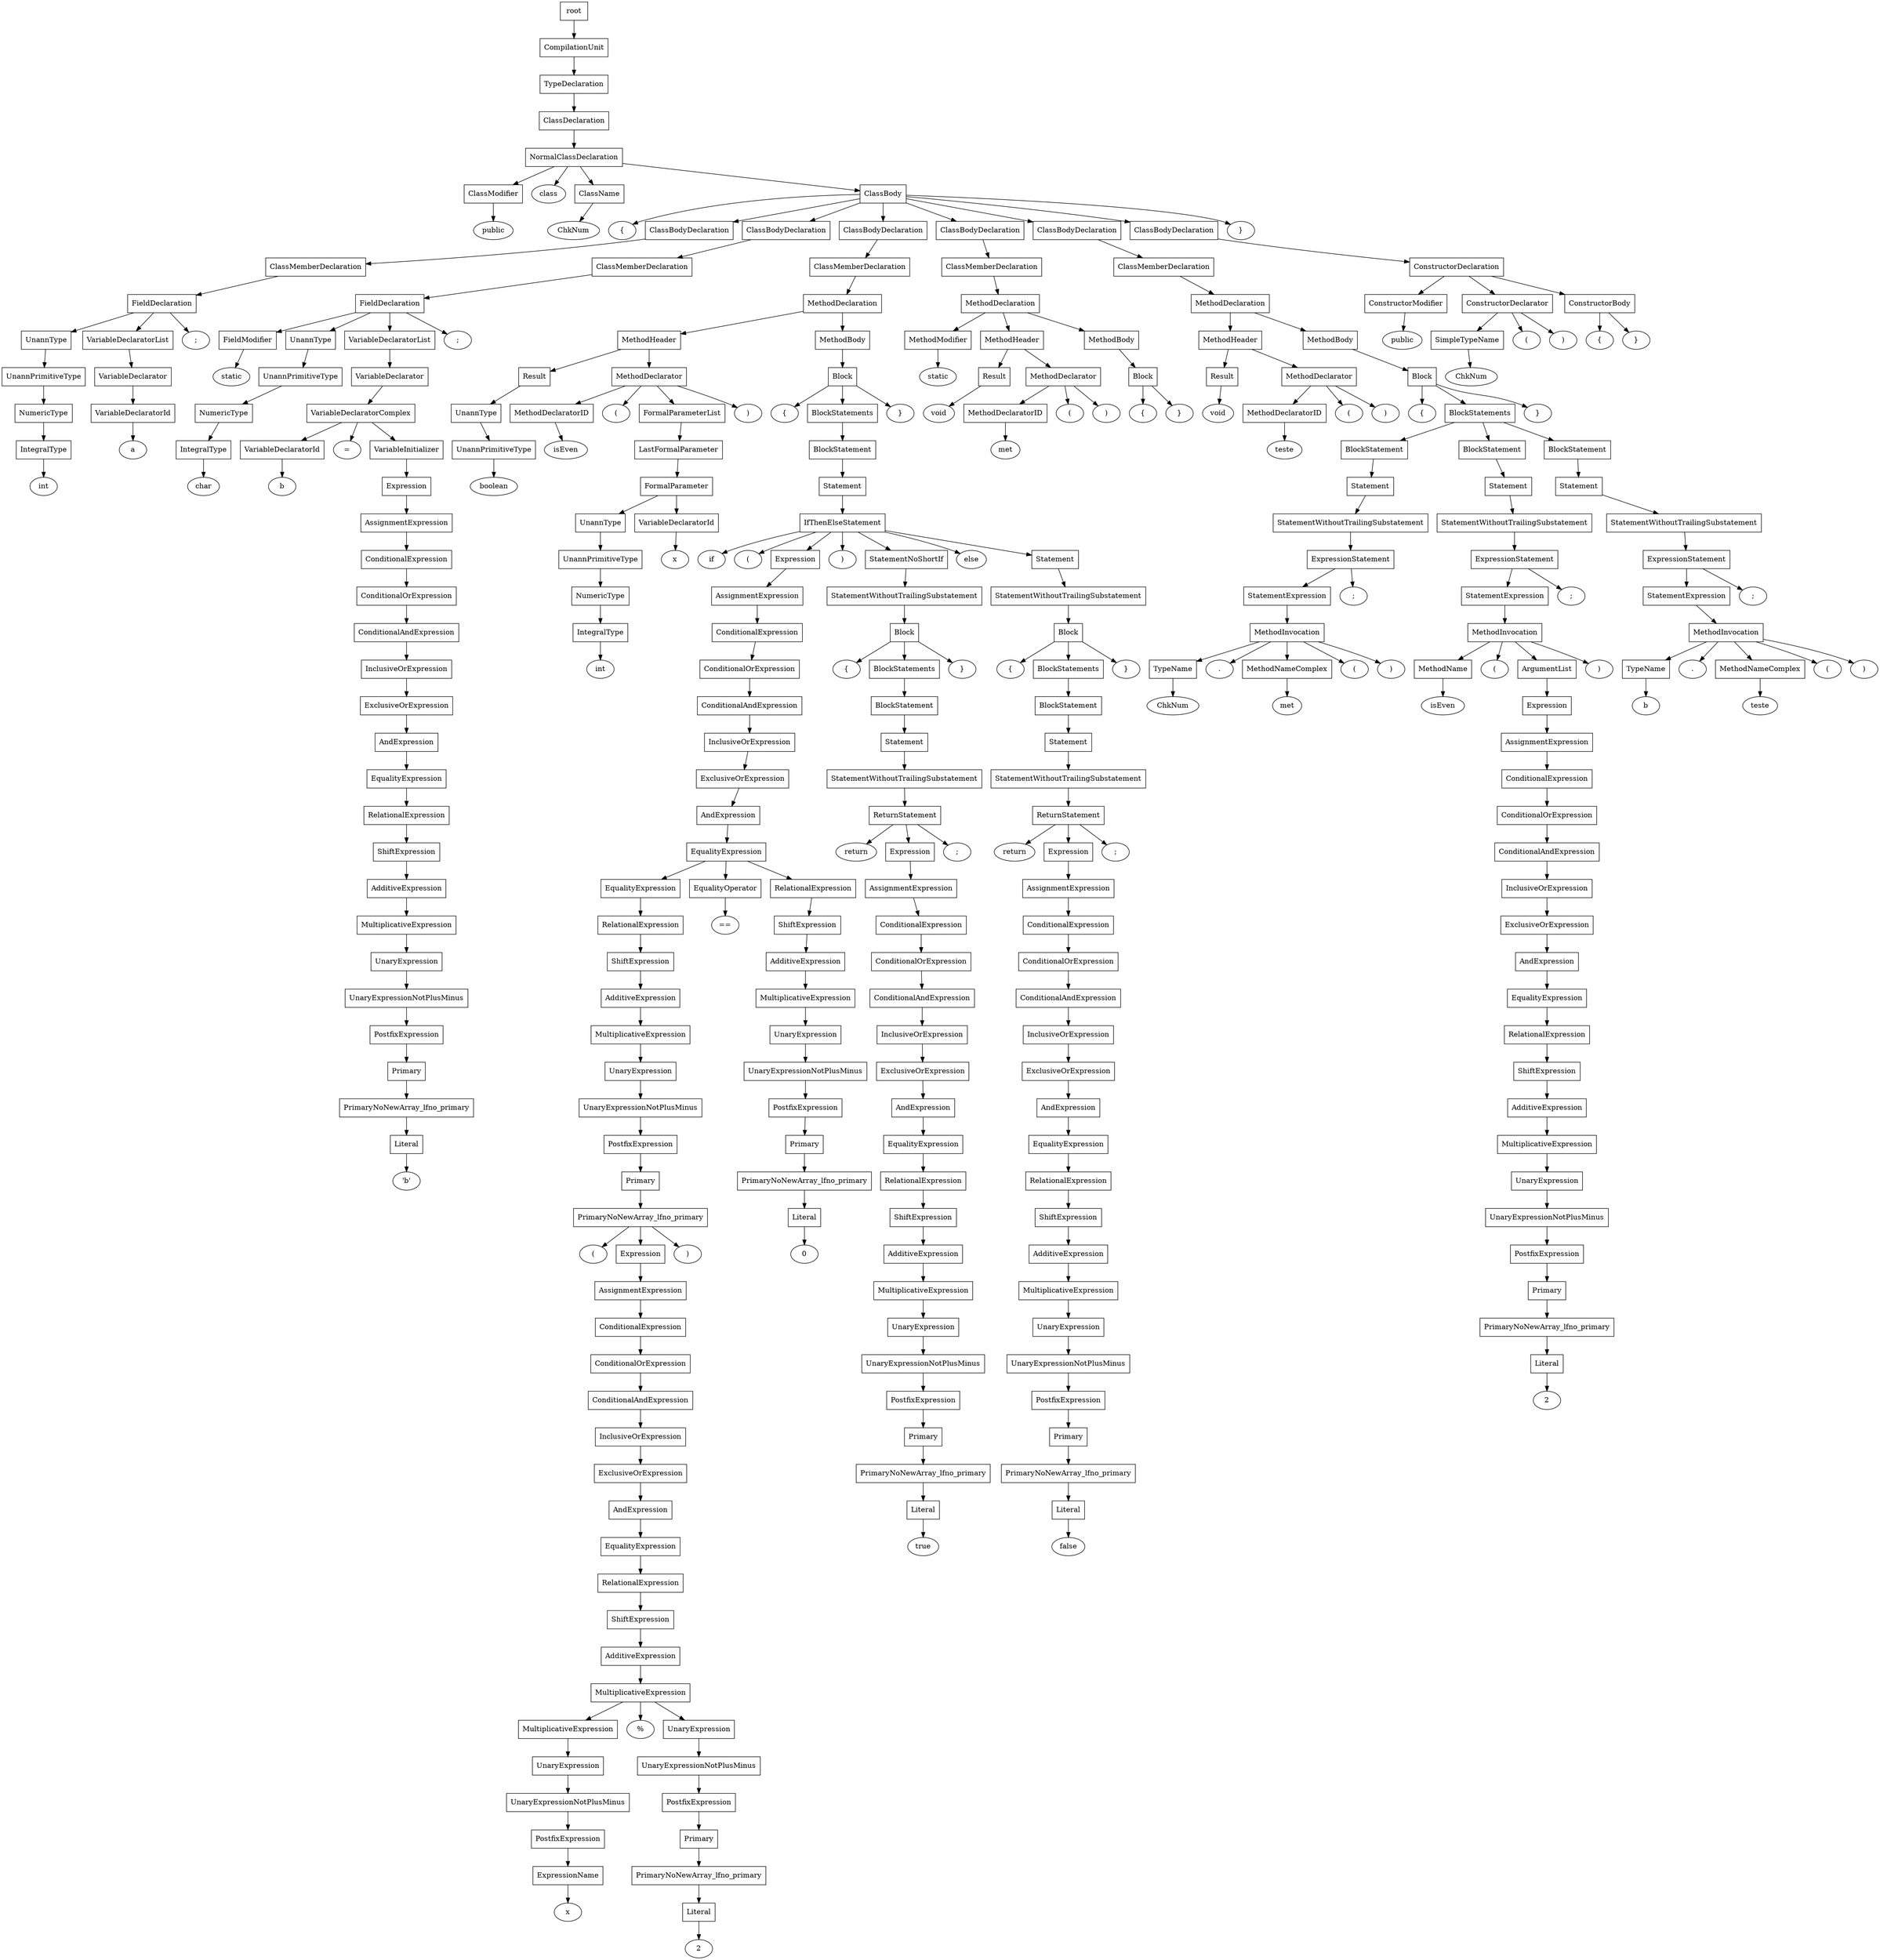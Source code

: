 digraph G {
	splines="TRUE";
	n_0 [label="root", shape="rectangle"]
	n_0 -> n_1
	n_1 [label="CompilationUnit", shape="rectangle"]
	n_1 -> n_2
	n_2 [label="TypeDeclaration", shape="rectangle"]
	n_2 -> n_3
	n_3 [label="ClassDeclaration", shape="rectangle"]
	n_3 -> n_4
	n_4 [label="NormalClassDeclaration", shape="rectangle"]
	n_4 -> n_5
	n_5 [label="ClassModifier", shape="rectangle"]
	n_5 -> n_9
	n_9 [label="public", shape="ellipse"]
	n_4 -> n_6
	n_6 [label="class", shape="ellipse"]
	n_4 -> n_7
	n_7 [label="ClassName", shape="rectangle"]
	n_7 -> n_10
	n_10 [label="ChkNum", shape="ellipse"]
	n_4 -> n_8
	n_8 [label="ClassBody", shape="rectangle"]
	n_8 -> n_11
	n_11 [label="{", shape="ellipse"]
	n_8 -> n_12
	n_12 [label="ClassBodyDeclaration", shape="rectangle"]
	n_12 -> n_19
	n_19 [label="ClassMemberDeclaration", shape="rectangle"]
	n_19 -> n_25
	n_25 [label="FieldDeclaration", shape="rectangle"]
	n_25 -> n_33
	n_33 [label="UnannType", shape="rectangle"]
	n_33 -> n_53
	n_53 [label="UnannPrimitiveType", shape="rectangle"]
	n_53 -> n_69
	n_69 [label="NumericType", shape="rectangle"]
	n_69 -> n_94
	n_94 [label="IntegralType", shape="rectangle"]
	n_94 -> n_109
	n_109 [label="int", shape="ellipse"]
	n_25 -> n_34
	n_34 [label="VariableDeclaratorList", shape="rectangle"]
	n_34 -> n_54
	n_54 [label="VariableDeclarator", shape="rectangle"]
	n_54 -> n_70
	n_70 [label="VariableDeclaratorId", shape="rectangle"]
	n_70 -> n_95
	n_95 [label="a", shape="ellipse"]
	n_25 -> n_35
	n_35 [label=";", shape="ellipse"]
	n_8 -> n_13
	n_13 [label="ClassBodyDeclaration", shape="rectangle"]
	n_13 -> n_20
	n_20 [label="ClassMemberDeclaration", shape="rectangle"]
	n_20 -> n_26
	n_26 [label="FieldDeclaration", shape="rectangle"]
	n_26 -> n_36
	n_36 [label="FieldModifier", shape="rectangle"]
	n_36 -> n_55
	n_55 [label="static", shape="ellipse"]
	n_26 -> n_37
	n_37 [label="UnannType", shape="rectangle"]
	n_37 -> n_56
	n_56 [label="UnannPrimitiveType", shape="rectangle"]
	n_56 -> n_71
	n_71 [label="NumericType", shape="rectangle"]
	n_71 -> n_96
	n_96 [label="IntegralType", shape="rectangle"]
	n_96 -> n_110
	n_110 [label="char", shape="ellipse"]
	n_26 -> n_38
	n_38 [label="VariableDeclaratorList", shape="rectangle"]
	n_38 -> n_57
	n_57 [label="VariableDeclarator", shape="rectangle"]
	n_57 -> n_72
	n_72 [label="VariableDeclaratorComplex", shape="rectangle"]
	n_72 -> n_97
	n_97 [label="VariableDeclaratorId", shape="rectangle"]
	n_97 -> n_111
	n_111 [label="b", shape="ellipse"]
	n_72 -> n_98
	n_98 [label="=", shape="ellipse"]
	n_72 -> n_99
	n_99 [label="VariableInitializer", shape="rectangle"]
	n_99 -> n_112
	n_112 [label="Expression", shape="rectangle"]
	n_112 -> n_119
	n_119 [label="AssignmentExpression", shape="rectangle"]
	n_119 -> n_126
	n_126 [label="ConditionalExpression", shape="rectangle"]
	n_126 -> n_139
	n_139 [label="ConditionalOrExpression", shape="rectangle"]
	n_139 -> n_150
	n_150 [label="ConditionalAndExpression", shape="rectangle"]
	n_150 -> n_158
	n_158 [label="InclusiveOrExpression", shape="rectangle"]
	n_158 -> n_181
	n_181 [label="ExclusiveOrExpression", shape="rectangle"]
	n_181 -> n_191
	n_191 [label="AndExpression", shape="rectangle"]
	n_191 -> n_196
	n_196 [label="EqualityExpression", shape="rectangle"]
	n_196 -> n_201
	n_201 [label="RelationalExpression", shape="rectangle"]
	n_201 -> n_206
	n_206 [label="ShiftExpression", shape="rectangle"]
	n_206 -> n_215
	n_215 [label="AdditiveExpression", shape="rectangle"]
	n_215 -> n_222
	n_222 [label="MultiplicativeExpression", shape="rectangle"]
	n_222 -> n_229
	n_229 [label="UnaryExpression", shape="rectangle"]
	n_229 -> n_235
	n_235 [label="UnaryExpressionNotPlusMinus", shape="rectangle"]
	n_235 -> n_241
	n_241 [label="PostfixExpression", shape="rectangle"]
	n_241 -> n_247
	n_247 [label="Primary", shape="rectangle"]
	n_247 -> n_253
	n_253 [label="PrimaryNoNewArray_lfno_primary", shape="rectangle"]
	n_253 -> n_259
	n_259 [label="Literal", shape="rectangle"]
	n_259 -> n_265
	n_265 [label="'b'", shape="ellipse"]
	n_26 -> n_39
	n_39 [label=";", shape="ellipse"]
	n_8 -> n_14
	n_14 [label="ClassBodyDeclaration", shape="rectangle"]
	n_14 -> n_21
	n_21 [label="ClassMemberDeclaration", shape="rectangle"]
	n_21 -> n_27
	n_27 [label="MethodDeclaration", shape="rectangle"]
	n_27 -> n_40
	n_40 [label="MethodHeader", shape="rectangle"]
	n_40 -> n_58
	n_58 [label="Result", shape="rectangle"]
	n_58 -> n_73
	n_73 [label="UnannType", shape="rectangle"]
	n_73 -> n_100
	n_100 [label="UnannPrimitiveType", shape="rectangle"]
	n_100 -> n_113
	n_113 [label="boolean", shape="ellipse"]
	n_40 -> n_59
	n_59 [label="MethodDeclarator", shape="rectangle"]
	n_59 -> n_74
	n_74 [label="MethodDeclaratorID", shape="rectangle"]
	n_74 -> n_101
	n_101 [label="isEven", shape="ellipse"]
	n_59 -> n_75
	n_75 [label="(", shape="ellipse"]
	n_59 -> n_76
	n_76 [label="FormalParameterList", shape="rectangle"]
	n_76 -> n_102
	n_102 [label="LastFormalParameter", shape="rectangle"]
	n_102 -> n_114
	n_114 [label="FormalParameter", shape="rectangle"]
	n_114 -> n_120
	n_120 [label="UnannType", shape="rectangle"]
	n_120 -> n_127
	n_127 [label="UnannPrimitiveType", shape="rectangle"]
	n_127 -> n_140
	n_140 [label="NumericType", shape="rectangle"]
	n_140 -> n_151
	n_151 [label="IntegralType", shape="rectangle"]
	n_151 -> n_159
	n_159 [label="int", shape="ellipse"]
	n_114 -> n_121
	n_121 [label="VariableDeclaratorId", shape="rectangle"]
	n_121 -> n_128
	n_128 [label="x", shape="ellipse"]
	n_59 -> n_77
	n_77 [label=")", shape="ellipse"]
	n_27 -> n_41
	n_41 [label="MethodBody", shape="rectangle"]
	n_41 -> n_60
	n_60 [label="Block", shape="rectangle"]
	n_60 -> n_78
	n_78 [label="{", shape="ellipse"]
	n_60 -> n_79
	n_79 [label="BlockStatements", shape="rectangle"]
	n_79 -> n_103
	n_103 [label="BlockStatement", shape="rectangle"]
	n_103 -> n_115
	n_115 [label="Statement", shape="rectangle"]
	n_115 -> n_122
	n_122 [label="IfThenElseStatement", shape="rectangle"]
	n_122 -> n_129
	n_129 [label="if", shape="ellipse"]
	n_122 -> n_130
	n_130 [label="(", shape="ellipse"]
	n_122 -> n_131
	n_131 [label="Expression", shape="rectangle"]
	n_131 -> n_141
	n_141 [label="AssignmentExpression", shape="rectangle"]
	n_141 -> n_152
	n_152 [label="ConditionalExpression", shape="rectangle"]
	n_152 -> n_160
	n_160 [label="ConditionalOrExpression", shape="rectangle"]
	n_160 -> n_182
	n_182 [label="ConditionalAndExpression", shape="rectangle"]
	n_182 -> n_192
	n_192 [label="InclusiveOrExpression", shape="rectangle"]
	n_192 -> n_197
	n_197 [label="ExclusiveOrExpression", shape="rectangle"]
	n_197 -> n_202
	n_202 [label="AndExpression", shape="rectangle"]
	n_202 -> n_207
	n_207 [label="EqualityExpression", shape="rectangle"]
	n_207 -> n_216
	n_216 [label="EqualityExpression", shape="rectangle"]
	n_216 -> n_223
	n_223 [label="RelationalExpression", shape="rectangle"]
	n_223 -> n_230
	n_230 [label="ShiftExpression", shape="rectangle"]
	n_230 -> n_236
	n_236 [label="AdditiveExpression", shape="rectangle"]
	n_236 -> n_242
	n_242 [label="MultiplicativeExpression", shape="rectangle"]
	n_242 -> n_248
	n_248 [label="UnaryExpression", shape="rectangle"]
	n_248 -> n_254
	n_254 [label="UnaryExpressionNotPlusMinus", shape="rectangle"]
	n_254 -> n_260
	n_260 [label="PostfixExpression", shape="rectangle"]
	n_260 -> n_266
	n_266 [label="Primary", shape="rectangle"]
	n_266 -> n_271
	n_271 [label="PrimaryNoNewArray_lfno_primary", shape="rectangle"]
	n_271 -> n_276
	n_276 [label="(", shape="ellipse"]
	n_271 -> n_277
	n_277 [label="Expression", shape="rectangle"]
	n_277 -> n_283
	n_283 [label="AssignmentExpression", shape="rectangle"]
	n_283 -> n_287
	n_287 [label="ConditionalExpression", shape="rectangle"]
	n_287 -> n_291
	n_291 [label="ConditionalOrExpression", shape="rectangle"]
	n_291 -> n_295
	n_295 [label="ConditionalAndExpression", shape="rectangle"]
	n_295 -> n_299
	n_299 [label="InclusiveOrExpression", shape="rectangle"]
	n_299 -> n_302
	n_302 [label="ExclusiveOrExpression", shape="rectangle"]
	n_302 -> n_305
	n_305 [label="AndExpression", shape="rectangle"]
	n_305 -> n_308
	n_308 [label="EqualityExpression", shape="rectangle"]
	n_308 -> n_311
	n_311 [label="RelationalExpression", shape="rectangle"]
	n_311 -> n_312
	n_312 [label="ShiftExpression", shape="rectangle"]
	n_312 -> n_313
	n_313 [label="AdditiveExpression", shape="rectangle"]
	n_313 -> n_314
	n_314 [label="MultiplicativeExpression", shape="rectangle"]
	n_314 -> n_315
	n_315 [label="MultiplicativeExpression", shape="rectangle"]
	n_315 -> n_318
	n_318 [label="UnaryExpression", shape="rectangle"]
	n_318 -> n_320
	n_320 [label="UnaryExpressionNotPlusMinus", shape="rectangle"]
	n_320 -> n_322
	n_322 [label="PostfixExpression", shape="rectangle"]
	n_322 -> n_324
	n_324 [label="ExpressionName", shape="rectangle"]
	n_324 -> n_326
	n_326 [label="x", shape="ellipse"]
	n_314 -> n_316
	n_316 [label="%", shape="ellipse"]
	n_314 -> n_317
	n_317 [label="UnaryExpression", shape="rectangle"]
	n_317 -> n_319
	n_319 [label="UnaryExpressionNotPlusMinus", shape="rectangle"]
	n_319 -> n_321
	n_321 [label="PostfixExpression", shape="rectangle"]
	n_321 -> n_323
	n_323 [label="Primary", shape="rectangle"]
	n_323 -> n_325
	n_325 [label="PrimaryNoNewArray_lfno_primary", shape="rectangle"]
	n_325 -> n_327
	n_327 [label="Literal", shape="rectangle"]
	n_327 -> n_328
	n_328 [label="2", shape="ellipse"]
	n_271 -> n_278
	n_278 [label=")", shape="ellipse"]
	n_207 -> n_217
	n_217 [label="EqualityOperator", shape="rectangle"]
	n_217 -> n_224
	n_224 [label="==", shape="ellipse"]
	n_207 -> n_218
	n_218 [label="RelationalExpression", shape="rectangle"]
	n_218 -> n_225
	n_225 [label="ShiftExpression", shape="rectangle"]
	n_225 -> n_231
	n_231 [label="AdditiveExpression", shape="rectangle"]
	n_231 -> n_237
	n_237 [label="MultiplicativeExpression", shape="rectangle"]
	n_237 -> n_243
	n_243 [label="UnaryExpression", shape="rectangle"]
	n_243 -> n_249
	n_249 [label="UnaryExpressionNotPlusMinus", shape="rectangle"]
	n_249 -> n_255
	n_255 [label="PostfixExpression", shape="rectangle"]
	n_255 -> n_261
	n_261 [label="Primary", shape="rectangle"]
	n_261 -> n_267
	n_267 [label="PrimaryNoNewArray_lfno_primary", shape="rectangle"]
	n_267 -> n_272
	n_272 [label="Literal", shape="rectangle"]
	n_272 -> n_279
	n_279 [label="0", shape="ellipse"]
	n_122 -> n_132
	n_132 [label=")", shape="ellipse"]
	n_122 -> n_133
	n_133 [label="StatementNoShortIf", shape="rectangle"]
	n_133 -> n_142
	n_142 [label="StatementWithoutTrailingSubstatement", shape="rectangle"]
	n_142 -> n_153
	n_153 [label="Block", shape="rectangle"]
	n_153 -> n_161
	n_161 [label="{", shape="ellipse"]
	n_153 -> n_162
	n_162 [label="BlockStatements", shape="rectangle"]
	n_162 -> n_183
	n_183 [label="BlockStatement", shape="rectangle"]
	n_183 -> n_193
	n_193 [label="Statement", shape="rectangle"]
	n_193 -> n_198
	n_198 [label="StatementWithoutTrailingSubstatement", shape="rectangle"]
	n_198 -> n_203
	n_203 [label="ReturnStatement", shape="rectangle"]
	n_203 -> n_208
	n_208 [label="return", shape="ellipse"]
	n_203 -> n_209
	n_209 [label="Expression", shape="rectangle"]
	n_209 -> n_219
	n_219 [label="AssignmentExpression", shape="rectangle"]
	n_219 -> n_226
	n_226 [label="ConditionalExpression", shape="rectangle"]
	n_226 -> n_232
	n_232 [label="ConditionalOrExpression", shape="rectangle"]
	n_232 -> n_238
	n_238 [label="ConditionalAndExpression", shape="rectangle"]
	n_238 -> n_244
	n_244 [label="InclusiveOrExpression", shape="rectangle"]
	n_244 -> n_250
	n_250 [label="ExclusiveOrExpression", shape="rectangle"]
	n_250 -> n_256
	n_256 [label="AndExpression", shape="rectangle"]
	n_256 -> n_262
	n_262 [label="EqualityExpression", shape="rectangle"]
	n_262 -> n_268
	n_268 [label="RelationalExpression", shape="rectangle"]
	n_268 -> n_273
	n_273 [label="ShiftExpression", shape="rectangle"]
	n_273 -> n_280
	n_280 [label="AdditiveExpression", shape="rectangle"]
	n_280 -> n_284
	n_284 [label="MultiplicativeExpression", shape="rectangle"]
	n_284 -> n_288
	n_288 [label="UnaryExpression", shape="rectangle"]
	n_288 -> n_292
	n_292 [label="UnaryExpressionNotPlusMinus", shape="rectangle"]
	n_292 -> n_296
	n_296 [label="PostfixExpression", shape="rectangle"]
	n_296 -> n_300
	n_300 [label="Primary", shape="rectangle"]
	n_300 -> n_303
	n_303 [label="PrimaryNoNewArray_lfno_primary", shape="rectangle"]
	n_303 -> n_306
	n_306 [label="Literal", shape="rectangle"]
	n_306 -> n_309
	n_309 [label="true", shape="ellipse"]
	n_203 -> n_210
	n_210 [label=";", shape="ellipse"]
	n_153 -> n_163
	n_163 [label="}", shape="ellipse"]
	n_122 -> n_134
	n_134 [label="else", shape="ellipse"]
	n_122 -> n_135
	n_135 [label="Statement", shape="rectangle"]
	n_135 -> n_143
	n_143 [label="StatementWithoutTrailingSubstatement", shape="rectangle"]
	n_143 -> n_154
	n_154 [label="Block", shape="rectangle"]
	n_154 -> n_164
	n_164 [label="{", shape="ellipse"]
	n_154 -> n_165
	n_165 [label="BlockStatements", shape="rectangle"]
	n_165 -> n_184
	n_184 [label="BlockStatement", shape="rectangle"]
	n_184 -> n_194
	n_194 [label="Statement", shape="rectangle"]
	n_194 -> n_199
	n_199 [label="StatementWithoutTrailingSubstatement", shape="rectangle"]
	n_199 -> n_204
	n_204 [label="ReturnStatement", shape="rectangle"]
	n_204 -> n_211
	n_211 [label="return", shape="ellipse"]
	n_204 -> n_212
	n_212 [label="Expression", shape="rectangle"]
	n_212 -> n_220
	n_220 [label="AssignmentExpression", shape="rectangle"]
	n_220 -> n_227
	n_227 [label="ConditionalExpression", shape="rectangle"]
	n_227 -> n_233
	n_233 [label="ConditionalOrExpression", shape="rectangle"]
	n_233 -> n_239
	n_239 [label="ConditionalAndExpression", shape="rectangle"]
	n_239 -> n_245
	n_245 [label="InclusiveOrExpression", shape="rectangle"]
	n_245 -> n_251
	n_251 [label="ExclusiveOrExpression", shape="rectangle"]
	n_251 -> n_257
	n_257 [label="AndExpression", shape="rectangle"]
	n_257 -> n_263
	n_263 [label="EqualityExpression", shape="rectangle"]
	n_263 -> n_269
	n_269 [label="RelationalExpression", shape="rectangle"]
	n_269 -> n_274
	n_274 [label="ShiftExpression", shape="rectangle"]
	n_274 -> n_281
	n_281 [label="AdditiveExpression", shape="rectangle"]
	n_281 -> n_285
	n_285 [label="MultiplicativeExpression", shape="rectangle"]
	n_285 -> n_289
	n_289 [label="UnaryExpression", shape="rectangle"]
	n_289 -> n_293
	n_293 [label="UnaryExpressionNotPlusMinus", shape="rectangle"]
	n_293 -> n_297
	n_297 [label="PostfixExpression", shape="rectangle"]
	n_297 -> n_301
	n_301 [label="Primary", shape="rectangle"]
	n_301 -> n_304
	n_304 [label="PrimaryNoNewArray_lfno_primary", shape="rectangle"]
	n_304 -> n_307
	n_307 [label="Literal", shape="rectangle"]
	n_307 -> n_310
	n_310 [label="false", shape="ellipse"]
	n_204 -> n_213
	n_213 [label=";", shape="ellipse"]
	n_154 -> n_166
	n_166 [label="}", shape="ellipse"]
	n_60 -> n_80
	n_80 [label="}", shape="ellipse"]
	n_8 -> n_15
	n_15 [label="ClassBodyDeclaration", shape="rectangle"]
	n_15 -> n_22
	n_22 [label="ClassMemberDeclaration", shape="rectangle"]
	n_22 -> n_28
	n_28 [label="MethodDeclaration", shape="rectangle"]
	n_28 -> n_42
	n_42 [label="MethodModifier", shape="rectangle"]
	n_42 -> n_61
	n_61 [label="static", shape="ellipse"]
	n_28 -> n_43
	n_43 [label="MethodHeader", shape="rectangle"]
	n_43 -> n_62
	n_62 [label="Result", shape="rectangle"]
	n_62 -> n_81
	n_81 [label="void", shape="ellipse"]
	n_43 -> n_63
	n_63 [label="MethodDeclarator", shape="rectangle"]
	n_63 -> n_82
	n_82 [label="MethodDeclaratorID", shape="rectangle"]
	n_82 -> n_104
	n_104 [label="met", shape="ellipse"]
	n_63 -> n_83
	n_83 [label="(", shape="ellipse"]
	n_63 -> n_84
	n_84 [label=")", shape="ellipse"]
	n_28 -> n_44
	n_44 [label="MethodBody", shape="rectangle"]
	n_44 -> n_64
	n_64 [label="Block", shape="rectangle"]
	n_64 -> n_85
	n_85 [label="{", shape="ellipse"]
	n_64 -> n_86
	n_86 [label="}", shape="ellipse"]
	n_8 -> n_16
	n_16 [label="ClassBodyDeclaration", shape="rectangle"]
	n_16 -> n_23
	n_23 [label="ClassMemberDeclaration", shape="rectangle"]
	n_23 -> n_29
	n_29 [label="MethodDeclaration", shape="rectangle"]
	n_29 -> n_45
	n_45 [label="MethodHeader", shape="rectangle"]
	n_45 -> n_65
	n_65 [label="Result", shape="rectangle"]
	n_65 -> n_87
	n_87 [label="void", shape="ellipse"]
	n_45 -> n_66
	n_66 [label="MethodDeclarator", shape="rectangle"]
	n_66 -> n_88
	n_88 [label="MethodDeclaratorID", shape="rectangle"]
	n_88 -> n_105
	n_105 [label="teste", shape="ellipse"]
	n_66 -> n_89
	n_89 [label="(", shape="ellipse"]
	n_66 -> n_90
	n_90 [label=")", shape="ellipse"]
	n_29 -> n_46
	n_46 [label="MethodBody", shape="rectangle"]
	n_46 -> n_67
	n_67 [label="Block", shape="rectangle"]
	n_67 -> n_91
	n_91 [label="{", shape="ellipse"]
	n_67 -> n_92
	n_92 [label="BlockStatements", shape="rectangle"]
	n_92 -> n_106
	n_106 [label="BlockStatement", shape="rectangle"]
	n_106 -> n_116
	n_116 [label="Statement", shape="rectangle"]
	n_116 -> n_123
	n_123 [label="StatementWithoutTrailingSubstatement", shape="rectangle"]
	n_123 -> n_136
	n_136 [label="ExpressionStatement", shape="rectangle"]
	n_136 -> n_144
	n_144 [label="StatementExpression", shape="rectangle"]
	n_144 -> n_155
	n_155 [label="MethodInvocation", shape="rectangle"]
	n_155 -> n_167
	n_167 [label="TypeName", shape="rectangle"]
	n_167 -> n_185
	n_185 [label="ChkNum", shape="ellipse"]
	n_155 -> n_168
	n_168 [label=".", shape="ellipse"]
	n_155 -> n_169
	n_169 [label="MethodNameComplex", shape="rectangle"]
	n_169 -> n_186
	n_186 [label="met", shape="ellipse"]
	n_155 -> n_170
	n_170 [label="(", shape="ellipse"]
	n_155 -> n_171
	n_171 [label=")", shape="ellipse"]
	n_136 -> n_145
	n_145 [label=";", shape="ellipse"]
	n_92 -> n_107
	n_107 [label="BlockStatement", shape="rectangle"]
	n_107 -> n_117
	n_117 [label="Statement", shape="rectangle"]
	n_117 -> n_124
	n_124 [label="StatementWithoutTrailingSubstatement", shape="rectangle"]
	n_124 -> n_137
	n_137 [label="ExpressionStatement", shape="rectangle"]
	n_137 -> n_146
	n_146 [label="StatementExpression", shape="rectangle"]
	n_146 -> n_156
	n_156 [label="MethodInvocation", shape="rectangle"]
	n_156 -> n_172
	n_172 [label="MethodName", shape="rectangle"]
	n_172 -> n_187
	n_187 [label="isEven", shape="ellipse"]
	n_156 -> n_173
	n_173 [label="(", shape="ellipse"]
	n_156 -> n_174
	n_174 [label="ArgumentList", shape="rectangle"]
	n_174 -> n_188
	n_188 [label="Expression", shape="rectangle"]
	n_188 -> n_195
	n_195 [label="AssignmentExpression", shape="rectangle"]
	n_195 -> n_200
	n_200 [label="ConditionalExpression", shape="rectangle"]
	n_200 -> n_205
	n_205 [label="ConditionalOrExpression", shape="rectangle"]
	n_205 -> n_214
	n_214 [label="ConditionalAndExpression", shape="rectangle"]
	n_214 -> n_221
	n_221 [label="InclusiveOrExpression", shape="rectangle"]
	n_221 -> n_228
	n_228 [label="ExclusiveOrExpression", shape="rectangle"]
	n_228 -> n_234
	n_234 [label="AndExpression", shape="rectangle"]
	n_234 -> n_240
	n_240 [label="EqualityExpression", shape="rectangle"]
	n_240 -> n_246
	n_246 [label="RelationalExpression", shape="rectangle"]
	n_246 -> n_252
	n_252 [label="ShiftExpression", shape="rectangle"]
	n_252 -> n_258
	n_258 [label="AdditiveExpression", shape="rectangle"]
	n_258 -> n_264
	n_264 [label="MultiplicativeExpression", shape="rectangle"]
	n_264 -> n_270
	n_270 [label="UnaryExpression", shape="rectangle"]
	n_270 -> n_275
	n_275 [label="UnaryExpressionNotPlusMinus", shape="rectangle"]
	n_275 -> n_282
	n_282 [label="PostfixExpression", shape="rectangle"]
	n_282 -> n_286
	n_286 [label="Primary", shape="rectangle"]
	n_286 -> n_290
	n_290 [label="PrimaryNoNewArray_lfno_primary", shape="rectangle"]
	n_290 -> n_294
	n_294 [label="Literal", shape="rectangle"]
	n_294 -> n_298
	n_298 [label="2", shape="ellipse"]
	n_156 -> n_175
	n_175 [label=")", shape="ellipse"]
	n_137 -> n_147
	n_147 [label=";", shape="ellipse"]
	n_92 -> n_108
	n_108 [label="BlockStatement", shape="rectangle"]
	n_108 -> n_118
	n_118 [label="Statement", shape="rectangle"]
	n_118 -> n_125
	n_125 [label="StatementWithoutTrailingSubstatement", shape="rectangle"]
	n_125 -> n_138
	n_138 [label="ExpressionStatement", shape="rectangle"]
	n_138 -> n_148
	n_148 [label="StatementExpression", shape="rectangle"]
	n_148 -> n_157
	n_157 [label="MethodInvocation", shape="rectangle"]
	n_157 -> n_176
	n_176 [label="TypeName", shape="rectangle"]
	n_176 -> n_189
	n_189 [label="b", shape="ellipse"]
	n_157 -> n_177
	n_177 [label=".", shape="ellipse"]
	n_157 -> n_178
	n_178 [label="MethodNameComplex", shape="rectangle"]
	n_178 -> n_190
	n_190 [label="teste", shape="ellipse"]
	n_157 -> n_179
	n_179 [label="(", shape="ellipse"]
	n_157 -> n_180
	n_180 [label=")", shape="ellipse"]
	n_138 -> n_149
	n_149 [label=";", shape="ellipse"]
	n_67 -> n_93
	n_93 [label="}", shape="ellipse"]
	n_8 -> n_17
	n_17 [label="ClassBodyDeclaration", shape="rectangle"]
	n_17 -> n_24
	n_24 [label="ConstructorDeclaration", shape="rectangle"]
	n_24 -> n_30
	n_30 [label="ConstructorModifier", shape="rectangle"]
	n_30 -> n_47
	n_47 [label="public", shape="ellipse"]
	n_24 -> n_31
	n_31 [label="ConstructorDeclarator", shape="rectangle"]
	n_31 -> n_48
	n_48 [label="SimpleTypeName", shape="rectangle"]
	n_48 -> n_68
	n_68 [label="ChkNum", shape="ellipse"]
	n_31 -> n_49
	n_49 [label="(", shape="ellipse"]
	n_31 -> n_50
	n_50 [label=")", shape="ellipse"]
	n_24 -> n_32
	n_32 [label="ConstructorBody", shape="rectangle"]
	n_32 -> n_51
	n_51 [label="{", shape="ellipse"]
	n_32 -> n_52
	n_52 [label="}", shape="ellipse"]
	n_8 -> n_18
	n_18 [label="}", shape="ellipse"]
}